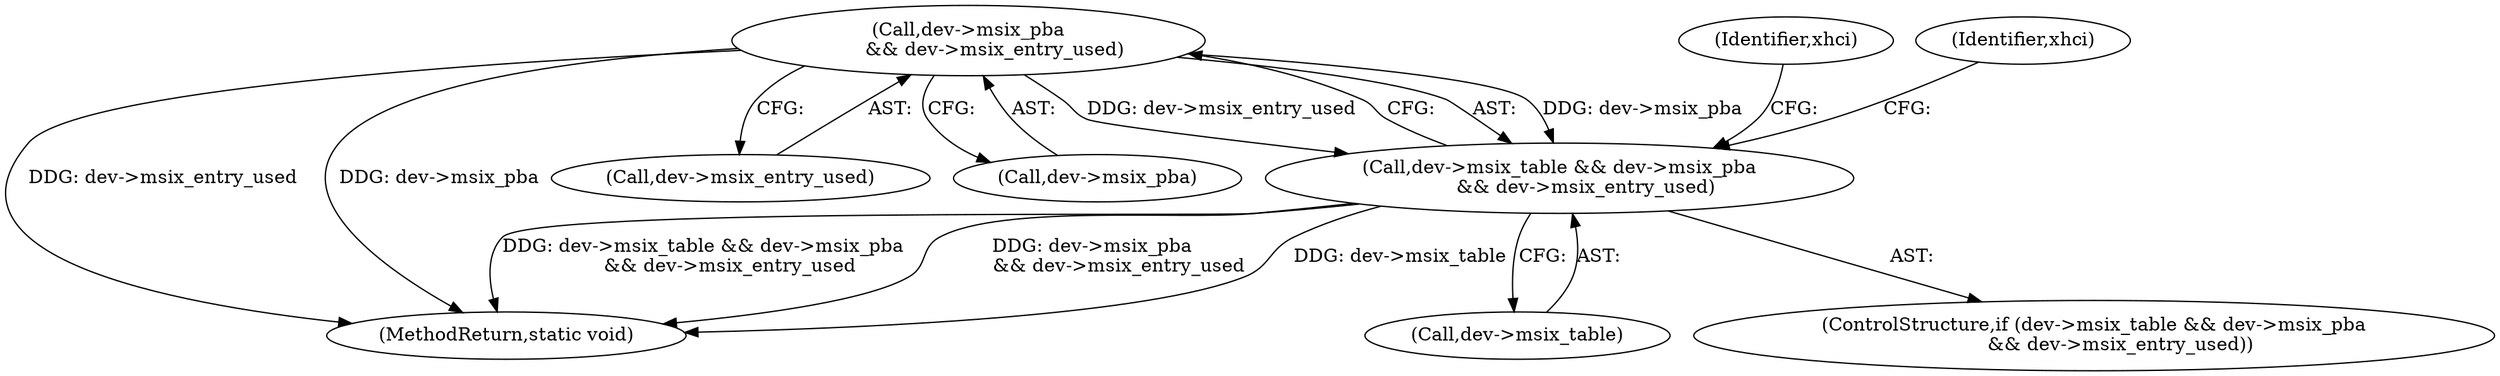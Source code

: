 digraph "0_qemu_b53dd4495ced2432a0b652ea895e651d07336f7e@pointer" {
"1000217" [label="(Call,dev->msix_pba\n         && dev->msix_entry_used)"];
"1000213" [label="(Call,dev->msix_table && dev->msix_pba\n         && dev->msix_entry_used)"];
"1000253" [label="(MethodReturn,static void)"];
"1000221" [label="(Call,dev->msix_entry_used)"];
"1000213" [label="(Call,dev->msix_table && dev->msix_pba\n         && dev->msix_entry_used)"];
"1000214" [label="(Call,dev->msix_table)"];
"1000246" [label="(Identifier,xhci)"];
"1000218" [label="(Call,dev->msix_pba)"];
"1000212" [label="(ControlStructure,if (dev->msix_table && dev->msix_pba\n         && dev->msix_entry_used))"];
"1000217" [label="(Call,dev->msix_pba\n         && dev->msix_entry_used)"];
"1000228" [label="(Identifier,xhci)"];
"1000217" -> "1000213"  [label="AST: "];
"1000217" -> "1000218"  [label="CFG: "];
"1000217" -> "1000221"  [label="CFG: "];
"1000218" -> "1000217"  [label="AST: "];
"1000221" -> "1000217"  [label="AST: "];
"1000213" -> "1000217"  [label="CFG: "];
"1000217" -> "1000253"  [label="DDG: dev->msix_entry_used"];
"1000217" -> "1000253"  [label="DDG: dev->msix_pba"];
"1000217" -> "1000213"  [label="DDG: dev->msix_pba"];
"1000217" -> "1000213"  [label="DDG: dev->msix_entry_used"];
"1000213" -> "1000212"  [label="AST: "];
"1000213" -> "1000214"  [label="CFG: "];
"1000214" -> "1000213"  [label="AST: "];
"1000228" -> "1000213"  [label="CFG: "];
"1000246" -> "1000213"  [label="CFG: "];
"1000213" -> "1000253"  [label="DDG: dev->msix_pba\n         && dev->msix_entry_used"];
"1000213" -> "1000253"  [label="DDG: dev->msix_table"];
"1000213" -> "1000253"  [label="DDG: dev->msix_table && dev->msix_pba\n         && dev->msix_entry_used"];
}

